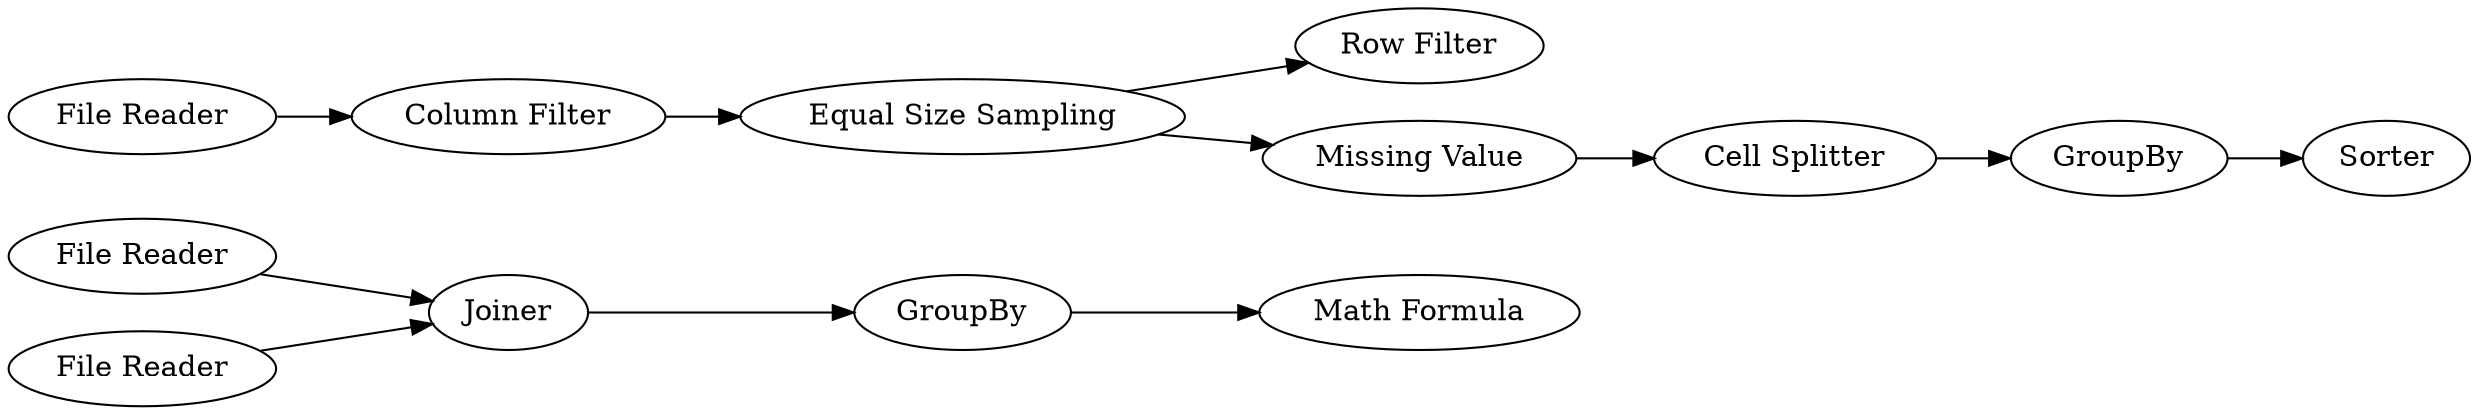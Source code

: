 digraph {
	1 [label="File Reader"]
	2 [label="File Reader"]
	3 [label=Joiner]
	4 [label=GroupBy]
	5 [label="Math Formula"]
	6 [label="File Reader"]
	7 [label="Column Filter"]
	9 [label="Equal Size Sampling"]
	10 [label="Row Filter"]
	11 [label="Missing Value"]
	12 [label="Cell Splitter"]
	13 [label=GroupBy]
	14 [label=Sorter]
	1 -> 3
	2 -> 3
	3 -> 4
	4 -> 5
	6 -> 7
	7 -> 9
	9 -> 10
	9 -> 11
	11 -> 12
	12 -> 13
	13 -> 14
	rankdir=LR
}
